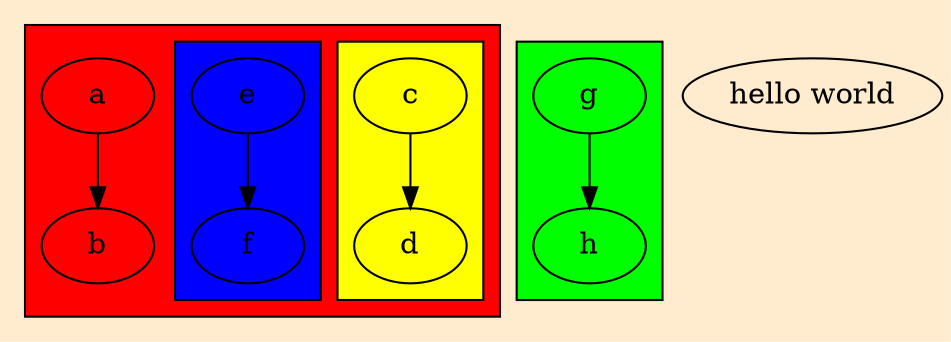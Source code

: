 strict digraph {
  subgraph cluster_001 {
    a -> b;
    subgraph cluster_002 {
      bgcolor="yellow";
      c -> d;

    }
    subgraph cluster_000 {
      bgcolor="blue";
      e -> f;

    }
    bgcolor="red";

  }
  subgraph cluster_004 {
    g -> h;
    bgcolor="green";

  }
  edge [];
  hello [label="hello world"];
  node [shape="circle"];
  bgcolor="blanchedalmond";

}
